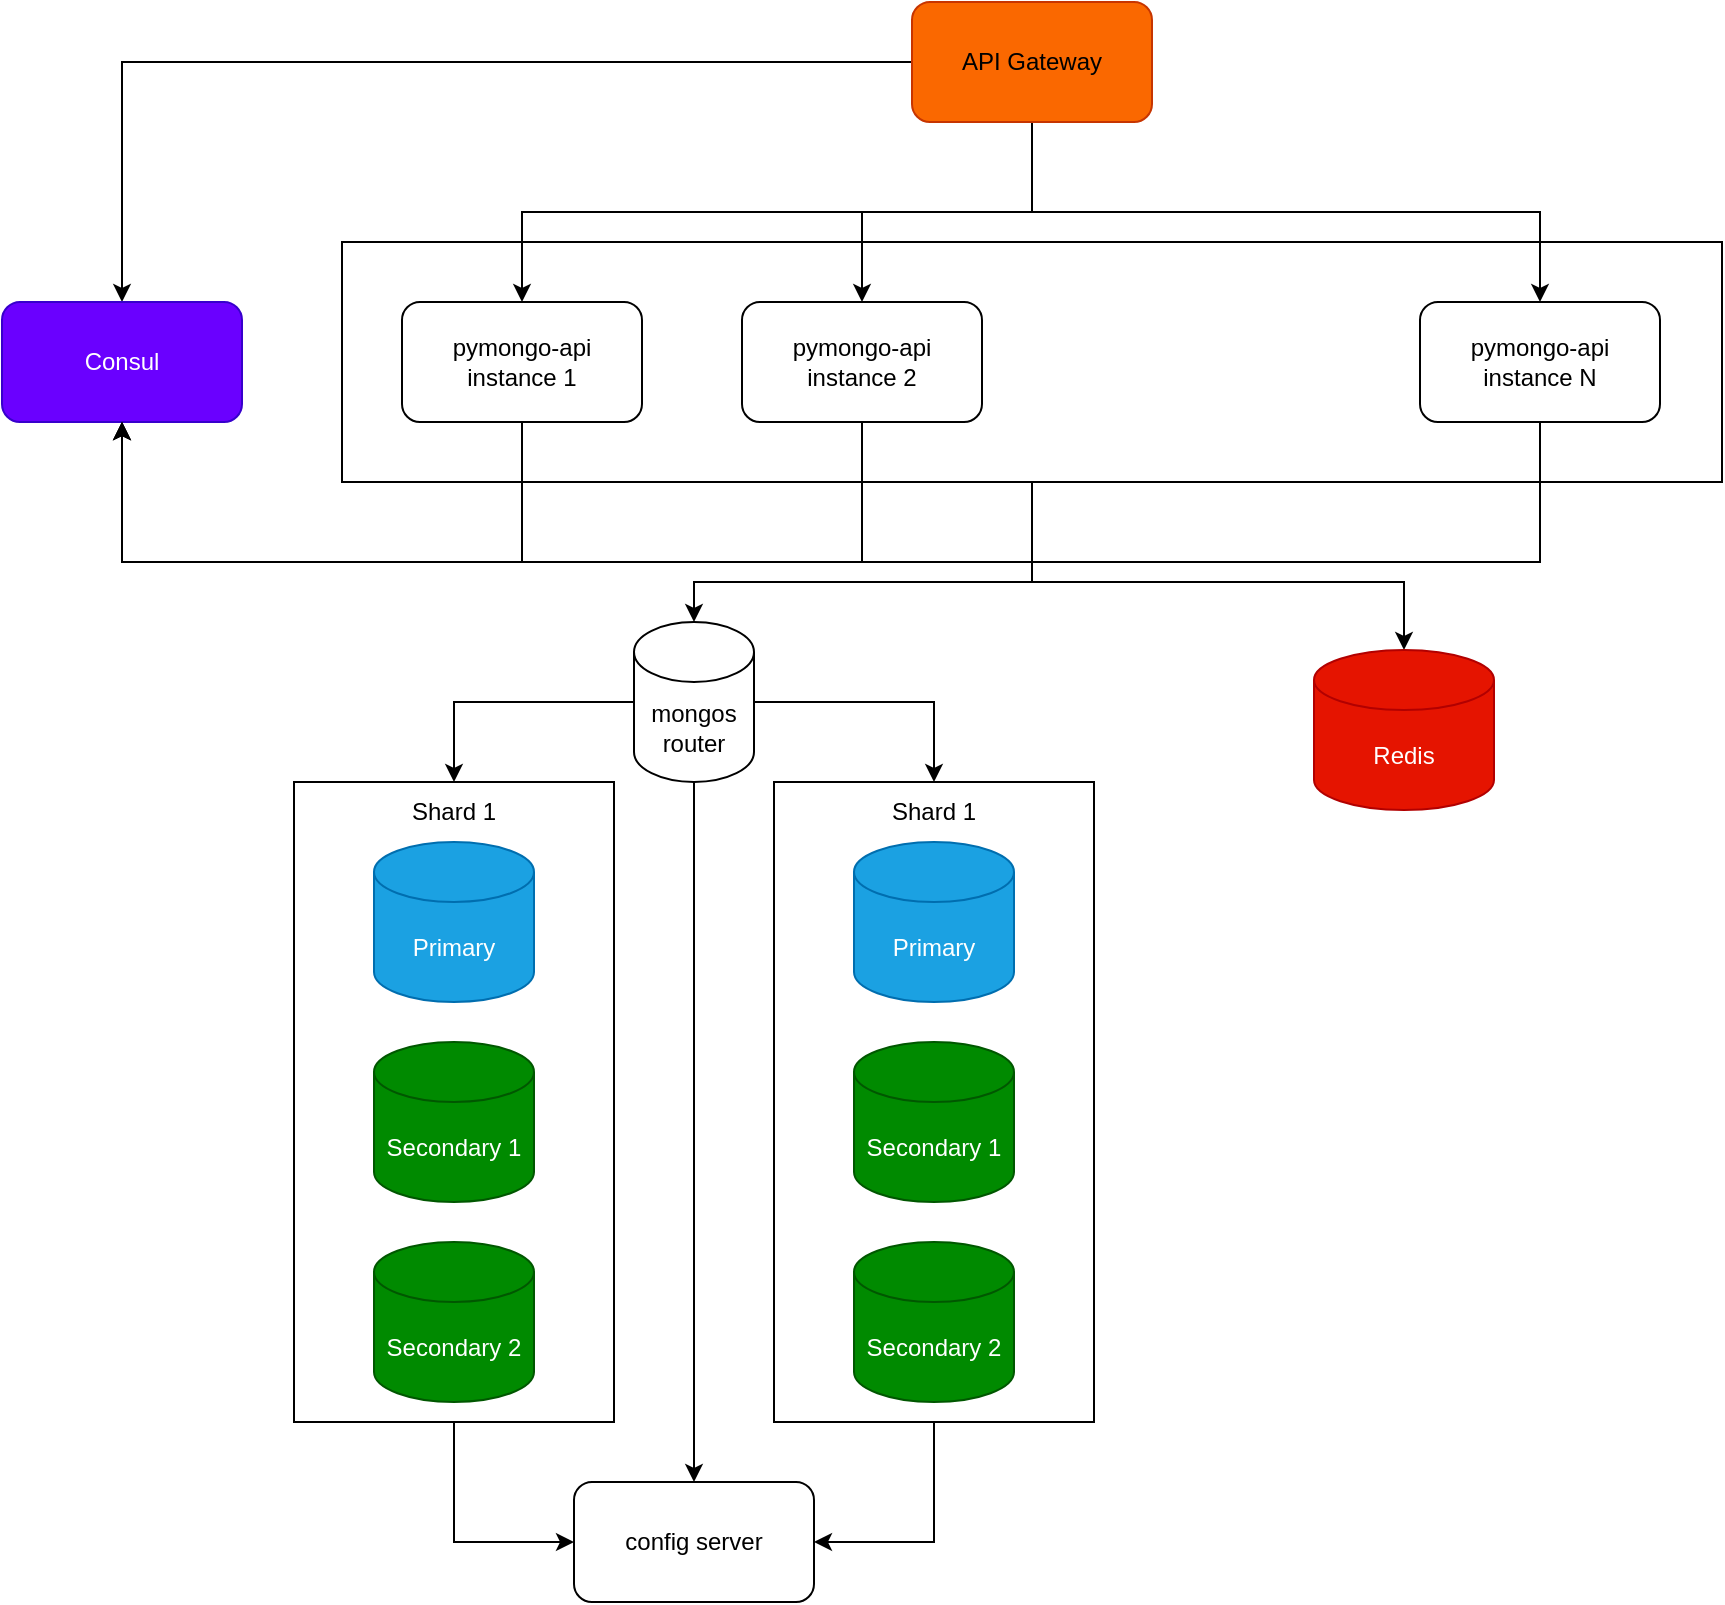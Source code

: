 <mxfile version="28.1.2">
  <diagram name="Page-1" id="-H_mtQnk-PTXWXPvYvuk">
    <mxGraphModel dx="1489" dy="764" grid="1" gridSize="10" guides="1" tooltips="1" connect="1" arrows="1" fold="1" page="1" pageScale="1" pageWidth="1169" pageHeight="827" math="0" shadow="0">
      <root>
        <mxCell id="0" />
        <mxCell id="1" parent="0" />
        <mxCell id="kn0jL93G-Lw_tTjibuzb-102" style="edgeStyle=orthogonalEdgeStyle;rounded=0;orthogonalLoop=1;jettySize=auto;html=1;" edge="1" parent="1" source="kn0jL93G-Lw_tTjibuzb-90" target="kn0jL93G-Lw_tTjibuzb-59">
          <mxGeometry relative="1" as="geometry">
            <Array as="points">
              <mxPoint x="669" y="310" />
              <mxPoint x="855" y="310" />
            </Array>
          </mxGeometry>
        </mxCell>
        <mxCell id="kn0jL93G-Lw_tTjibuzb-105" style="edgeStyle=orthogonalEdgeStyle;rounded=0;orthogonalLoop=1;jettySize=auto;html=1;" edge="1" parent="1" source="kn0jL93G-Lw_tTjibuzb-90" target="kn0jL93G-Lw_tTjibuzb-74">
          <mxGeometry relative="1" as="geometry">
            <Array as="points">
              <mxPoint x="669" y="310" />
              <mxPoint x="500" y="310" />
            </Array>
          </mxGeometry>
        </mxCell>
        <mxCell id="kn0jL93G-Lw_tTjibuzb-90" value="" style="rounded=0;whiteSpace=wrap;html=1;" vertex="1" parent="1">
          <mxGeometry x="324" y="140" width="690" height="120" as="geometry" />
        </mxCell>
        <mxCell id="kn0jL93G-Lw_tTjibuzb-91" style="edgeStyle=orthogonalEdgeStyle;rounded=0;orthogonalLoop=1;jettySize=auto;html=1;exitX=0.5;exitY=1;exitDx=0;exitDy=0;" edge="1" parent="1" source="kn0jL93G-Lw_tTjibuzb-33" target="zA23MoTUsTF4_91t8viU-3">
          <mxGeometry relative="1" as="geometry" />
        </mxCell>
        <mxCell id="kn0jL93G-Lw_tTjibuzb-92" style="edgeStyle=orthogonalEdgeStyle;rounded=0;orthogonalLoop=1;jettySize=auto;html=1;entryX=0.5;entryY=0;entryDx=0;entryDy=0;" edge="1" parent="1" source="kn0jL93G-Lw_tTjibuzb-33" target="kn0jL93G-Lw_tTjibuzb-45">
          <mxGeometry relative="1" as="geometry" />
        </mxCell>
        <mxCell id="kn0jL93G-Lw_tTjibuzb-93" style="edgeStyle=orthogonalEdgeStyle;rounded=0;orthogonalLoop=1;jettySize=auto;html=1;entryX=0.5;entryY=0;entryDx=0;entryDy=0;exitX=0.5;exitY=1;exitDx=0;exitDy=0;" edge="1" parent="1" source="kn0jL93G-Lw_tTjibuzb-33" target="kn0jL93G-Lw_tTjibuzb-89">
          <mxGeometry relative="1" as="geometry" />
        </mxCell>
        <mxCell id="kn0jL93G-Lw_tTjibuzb-99" style="edgeStyle=orthogonalEdgeStyle;rounded=0;orthogonalLoop=1;jettySize=auto;html=1;entryX=0.5;entryY=0;entryDx=0;entryDy=0;" edge="1" parent="1" source="kn0jL93G-Lw_tTjibuzb-33" target="kn0jL93G-Lw_tTjibuzb-67">
          <mxGeometry relative="1" as="geometry" />
        </mxCell>
        <mxCell id="kn0jL93G-Lw_tTjibuzb-33" value="API Gateway" style="rounded=1;whiteSpace=wrap;html=1;fillColor=#fa6800;fontColor=#000000;strokeColor=#C73500;" vertex="1" parent="1">
          <mxGeometry x="609" y="20" width="120" height="60" as="geometry" />
        </mxCell>
        <mxCell id="kn0jL93G-Lw_tTjibuzb-67" value="Consul" style="rounded=1;whiteSpace=wrap;html=1;fillColor=#6a00ff;fontColor=#ffffff;strokeColor=#3700CC;" vertex="1" parent="1">
          <mxGeometry x="154" y="170" width="120" height="60" as="geometry" />
        </mxCell>
        <mxCell id="kn0jL93G-Lw_tTjibuzb-96" style="edgeStyle=orthogonalEdgeStyle;rounded=0;orthogonalLoop=1;jettySize=auto;html=1;entryX=0.5;entryY=1;entryDx=0;entryDy=0;exitX=0.5;exitY=1;exitDx=0;exitDy=0;" edge="1" parent="1" source="zA23MoTUsTF4_91t8viU-3" target="kn0jL93G-Lw_tTjibuzb-67">
          <mxGeometry relative="1" as="geometry">
            <Array as="points">
              <mxPoint x="414" y="300" />
              <mxPoint x="214" y="300" />
            </Array>
          </mxGeometry>
        </mxCell>
        <mxCell id="zA23MoTUsTF4_91t8viU-3" value="pymongo-api&lt;div&gt;instance 1&lt;/div&gt;" style="rounded=1;whiteSpace=wrap;html=1;movable=1;resizable=1;rotatable=1;deletable=1;editable=1;locked=0;connectable=1;" parent="1" vertex="1">
          <mxGeometry x="354" y="170" width="120" height="60" as="geometry" />
        </mxCell>
        <mxCell id="kn0jL93G-Lw_tTjibuzb-97" style="edgeStyle=orthogonalEdgeStyle;rounded=0;orthogonalLoop=1;jettySize=auto;html=1;entryX=0.5;entryY=1;entryDx=0;entryDy=0;exitX=0.5;exitY=1;exitDx=0;exitDy=0;" edge="1" parent="1" source="kn0jL93G-Lw_tTjibuzb-45" target="kn0jL93G-Lw_tTjibuzb-67">
          <mxGeometry relative="1" as="geometry">
            <Array as="points">
              <mxPoint x="584" y="300" />
              <mxPoint x="214" y="300" />
            </Array>
          </mxGeometry>
        </mxCell>
        <mxCell id="kn0jL93G-Lw_tTjibuzb-45" value="pymongo-api&lt;div&gt;instance 2&lt;/div&gt;" style="rounded=1;whiteSpace=wrap;html=1;movable=1;resizable=1;rotatable=1;deletable=1;editable=1;locked=0;connectable=1;" vertex="1" parent="1">
          <mxGeometry x="524" y="170" width="120" height="60" as="geometry" />
        </mxCell>
        <mxCell id="kn0jL93G-Lw_tTjibuzb-59" value="Redis" style="shape=cylinder3;whiteSpace=wrap;html=1;boundedLbl=1;backgroundOutline=1;size=15;fillColor=#e51400;fontColor=#ffffff;strokeColor=#B20000;movable=1;resizable=1;rotatable=1;deletable=1;editable=1;locked=0;connectable=1;" vertex="1" parent="1">
          <mxGeometry x="810" y="344" width="90" height="80" as="geometry" />
        </mxCell>
        <mxCell id="kn0jL93G-Lw_tTjibuzb-88" value="" style="group" vertex="1" connectable="0" parent="1">
          <mxGeometry x="300" y="330" width="400" height="490" as="geometry" />
        </mxCell>
        <mxCell id="kn0jL93G-Lw_tTjibuzb-71" value="" style="rounded=0;whiteSpace=wrap;html=1;movable=1;resizable=1;rotatable=1;deletable=1;editable=1;locked=0;connectable=1;" vertex="1" parent="kn0jL93G-Lw_tTjibuzb-88">
          <mxGeometry y="80" width="160" height="320" as="geometry" />
        </mxCell>
        <mxCell id="kn0jL93G-Lw_tTjibuzb-72" style="edgeStyle=orthogonalEdgeStyle;rounded=0;orthogonalLoop=1;jettySize=auto;html=1;entryX=0.5;entryY=0;entryDx=0;entryDy=0;movable=1;resizable=1;rotatable=1;deletable=1;editable=1;locked=0;connectable=1;" edge="1" parent="kn0jL93G-Lw_tTjibuzb-88" source="kn0jL93G-Lw_tTjibuzb-74" target="kn0jL93G-Lw_tTjibuzb-78">
          <mxGeometry relative="1" as="geometry" />
        </mxCell>
        <mxCell id="kn0jL93G-Lw_tTjibuzb-73" style="edgeStyle=orthogonalEdgeStyle;rounded=0;orthogonalLoop=1;jettySize=auto;html=1;entryX=0.5;entryY=0;entryDx=0;entryDy=0;movable=1;resizable=1;rotatable=1;deletable=1;editable=1;locked=0;connectable=1;" edge="1" parent="kn0jL93G-Lw_tTjibuzb-88" source="kn0jL93G-Lw_tTjibuzb-74" target="kn0jL93G-Lw_tTjibuzb-87">
          <mxGeometry relative="1" as="geometry" />
        </mxCell>
        <mxCell id="kn0jL93G-Lw_tTjibuzb-74" value="mongos router" style="shape=cylinder3;whiteSpace=wrap;html=1;boundedLbl=1;backgroundOutline=1;size=15;movable=1;resizable=1;rotatable=1;deletable=1;editable=1;locked=0;connectable=1;" vertex="1" parent="kn0jL93G-Lw_tTjibuzb-88">
          <mxGeometry x="170" width="60" height="80" as="geometry" />
        </mxCell>
        <mxCell id="kn0jL93G-Lw_tTjibuzb-75" style="edgeStyle=orthogonalEdgeStyle;rounded=0;orthogonalLoop=1;jettySize=auto;html=1;entryX=0;entryY=0.5;entryDx=0;entryDy=0;exitX=0.5;exitY=1;exitDx=0;exitDy=0;movable=1;resizable=1;rotatable=1;deletable=1;editable=1;locked=0;connectable=1;" edge="1" parent="kn0jL93G-Lw_tTjibuzb-88" source="kn0jL93G-Lw_tTjibuzb-71" target="kn0jL93G-Lw_tTjibuzb-78">
          <mxGeometry relative="1" as="geometry" />
        </mxCell>
        <mxCell id="kn0jL93G-Lw_tTjibuzb-76" value="Secondary 2" style="shape=cylinder3;whiteSpace=wrap;html=1;boundedLbl=1;backgroundOutline=1;size=15;fillColor=#008a00;fontColor=#ffffff;strokeColor=#005700;movable=1;resizable=1;rotatable=1;deletable=1;editable=1;locked=0;connectable=1;" vertex="1" parent="kn0jL93G-Lw_tTjibuzb-88">
          <mxGeometry x="40" y="310" width="80" height="80" as="geometry" />
        </mxCell>
        <mxCell id="kn0jL93G-Lw_tTjibuzb-77" style="edgeStyle=orthogonalEdgeStyle;rounded=0;orthogonalLoop=1;jettySize=auto;html=1;entryX=0.5;entryY=0;entryDx=0;entryDy=0;movable=1;resizable=1;rotatable=1;deletable=1;editable=1;locked=0;connectable=1;" edge="1" parent="kn0jL93G-Lw_tTjibuzb-88" source="kn0jL93G-Lw_tTjibuzb-74" target="kn0jL93G-Lw_tTjibuzb-71">
          <mxGeometry relative="1" as="geometry" />
        </mxCell>
        <mxCell id="kn0jL93G-Lw_tTjibuzb-78" value="config server" style="rounded=1;whiteSpace=wrap;html=1;movable=1;resizable=1;rotatable=1;deletable=1;editable=1;locked=0;connectable=1;" vertex="1" parent="kn0jL93G-Lw_tTjibuzb-88">
          <mxGeometry x="140" y="430" width="120" height="60" as="geometry" />
        </mxCell>
        <mxCell id="kn0jL93G-Lw_tTjibuzb-79" value="Secondary 1" style="shape=cylinder3;whiteSpace=wrap;html=1;boundedLbl=1;backgroundOutline=1;size=15;fillColor=#008a00;fontColor=#ffffff;strokeColor=#005700;movable=1;resizable=1;rotatable=1;deletable=1;editable=1;locked=0;connectable=1;" vertex="1" parent="kn0jL93G-Lw_tTjibuzb-88">
          <mxGeometry x="40" y="210" width="80" height="80" as="geometry" />
        </mxCell>
        <mxCell id="kn0jL93G-Lw_tTjibuzb-80" value="Primary" style="shape=cylinder3;whiteSpace=wrap;html=1;boundedLbl=1;backgroundOutline=1;size=15;fillColor=#1ba1e2;fontColor=#ffffff;strokeColor=#006EAF;movable=1;resizable=1;rotatable=1;deletable=1;editable=1;locked=0;connectable=1;" vertex="1" parent="kn0jL93G-Lw_tTjibuzb-88">
          <mxGeometry x="40" y="110" width="80" height="80" as="geometry" />
        </mxCell>
        <mxCell id="kn0jL93G-Lw_tTjibuzb-81" value="Shard 1" style="text;html=1;align=center;verticalAlign=middle;whiteSpace=wrap;rounded=0;movable=1;resizable=1;rotatable=1;deletable=1;editable=1;locked=0;connectable=1;" vertex="1" parent="kn0jL93G-Lw_tTjibuzb-88">
          <mxGeometry x="50" y="80" width="60" height="30" as="geometry" />
        </mxCell>
        <mxCell id="kn0jL93G-Lw_tTjibuzb-82" style="edgeStyle=orthogonalEdgeStyle;rounded=0;orthogonalLoop=1;jettySize=auto;html=1;entryX=1;entryY=0.5;entryDx=0;entryDy=0;movable=1;resizable=1;rotatable=1;deletable=1;editable=1;locked=0;connectable=1;" edge="1" parent="kn0jL93G-Lw_tTjibuzb-88" source="kn0jL93G-Lw_tTjibuzb-83" target="kn0jL93G-Lw_tTjibuzb-78">
          <mxGeometry relative="1" as="geometry" />
        </mxCell>
        <mxCell id="kn0jL93G-Lw_tTjibuzb-83" value="" style="rounded=0;whiteSpace=wrap;html=1;movable=1;resizable=1;rotatable=1;deletable=1;editable=1;locked=0;connectable=1;" vertex="1" parent="kn0jL93G-Lw_tTjibuzb-88">
          <mxGeometry x="240" y="80" width="160" height="320" as="geometry" />
        </mxCell>
        <mxCell id="kn0jL93G-Lw_tTjibuzb-84" value="Secondary 2" style="shape=cylinder3;whiteSpace=wrap;html=1;boundedLbl=1;backgroundOutline=1;size=15;fillColor=#008a00;fontColor=#ffffff;strokeColor=#005700;movable=1;resizable=1;rotatable=1;deletable=1;editable=1;locked=0;connectable=1;" vertex="1" parent="kn0jL93G-Lw_tTjibuzb-88">
          <mxGeometry x="280" y="310" width="80" height="80" as="geometry" />
        </mxCell>
        <mxCell id="kn0jL93G-Lw_tTjibuzb-85" value="Secondary 1" style="shape=cylinder3;whiteSpace=wrap;html=1;boundedLbl=1;backgroundOutline=1;size=15;fillColor=#008a00;fontColor=#ffffff;strokeColor=#005700;movable=1;resizable=1;rotatable=1;deletable=1;editable=1;locked=0;connectable=1;" vertex="1" parent="kn0jL93G-Lw_tTjibuzb-88">
          <mxGeometry x="280" y="210" width="80" height="80" as="geometry" />
        </mxCell>
        <mxCell id="kn0jL93G-Lw_tTjibuzb-86" value="Primary" style="shape=cylinder3;whiteSpace=wrap;html=1;boundedLbl=1;backgroundOutline=1;size=15;fillColor=#1ba1e2;fontColor=#ffffff;strokeColor=#006EAF;movable=1;resizable=1;rotatable=1;deletable=1;editable=1;locked=0;connectable=1;" vertex="1" parent="kn0jL93G-Lw_tTjibuzb-88">
          <mxGeometry x="280" y="110" width="80" height="80" as="geometry" />
        </mxCell>
        <mxCell id="kn0jL93G-Lw_tTjibuzb-87" value="Shard 1" style="text;html=1;align=center;verticalAlign=middle;whiteSpace=wrap;rounded=0;movable=1;resizable=1;rotatable=1;deletable=1;editable=1;locked=0;connectable=1;" vertex="1" parent="kn0jL93G-Lw_tTjibuzb-88">
          <mxGeometry x="290" y="80" width="60" height="30" as="geometry" />
        </mxCell>
        <mxCell id="kn0jL93G-Lw_tTjibuzb-104" style="edgeStyle=orthogonalEdgeStyle;rounded=0;orthogonalLoop=1;jettySize=auto;html=1;entryX=0.5;entryY=1;entryDx=0;entryDy=0;" edge="1" parent="1" source="kn0jL93G-Lw_tTjibuzb-89" target="kn0jL93G-Lw_tTjibuzb-67">
          <mxGeometry relative="1" as="geometry">
            <Array as="points">
              <mxPoint x="923" y="300" />
              <mxPoint x="214" y="300" />
            </Array>
          </mxGeometry>
        </mxCell>
        <mxCell id="kn0jL93G-Lw_tTjibuzb-89" value="pymongo-api&lt;div&gt;instance N&lt;/div&gt;" style="rounded=1;whiteSpace=wrap;html=1;movable=1;resizable=1;rotatable=1;deletable=1;editable=1;locked=0;connectable=1;" vertex="1" parent="1">
          <mxGeometry x="863" y="170" width="120" height="60" as="geometry" />
        </mxCell>
      </root>
    </mxGraphModel>
  </diagram>
</mxfile>
